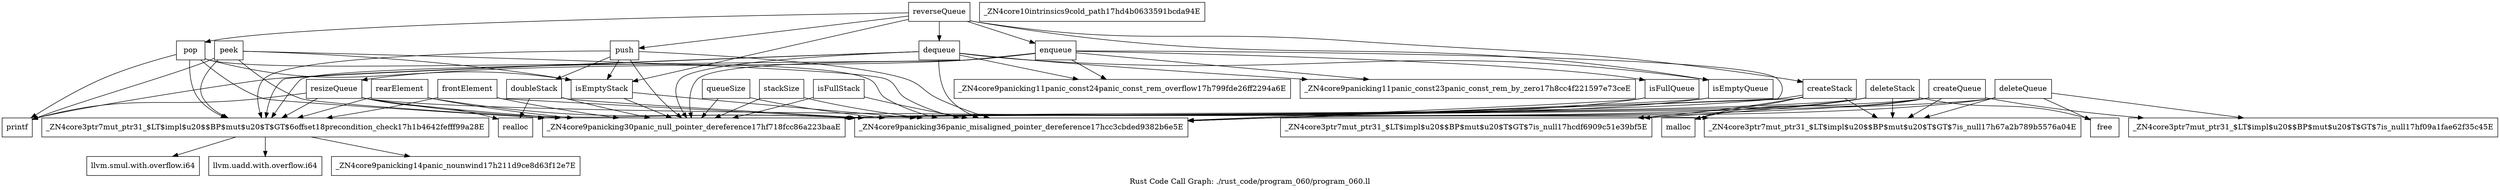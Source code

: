 digraph "Rust Code Call Graph: ./rust_code/program_060/program_060.ll" {
	label="Rust Code Call Graph: ./rust_code/program_060/program_060.ll";

	Node0x563964d75920 [shape=record,label="{_ZN4core3ptr7mut_ptr31_$LT$impl$u20$$BP$mut$u20$T$GT$6offset18precondition_check17h1b4642fefff99a28E}"];
	Node0x563964d75920 -> Node0x563964d7ca60;
	Node0x563964d75920 -> Node0x563964d7d9d0;
	Node0x563964d75920 -> Node0x563964d80480;
	Node0x563964d84e30 [shape=record,label="{_ZN4core3ptr7mut_ptr31_$LT$impl$u20$$BP$mut$u20$T$GT$7is_null17hcdf6909c51e39bf5E}"];
	Node0x563964d6ed60 [shape=record,label="{_ZN4core10intrinsics9cold_path17hd4b0633591bcda94E}"];
	Node0x563964d91000 [shape=record,label="{isEmptyStack}"];
	Node0x563964d91000 -> Node0x563964d8e2f0;
	Node0x563964d91000 -> Node0x563964d8f740;
	Node0x563964d827c0 [shape=record,label="{_ZN4core3ptr7mut_ptr31_$LT$impl$u20$$BP$mut$u20$T$GT$7is_null17h67a2b789b5576a04E}"];
	Node0x563964d865a0 [shape=record,label="{_ZN4core3ptr7mut_ptr31_$LT$impl$u20$$BP$mut$u20$T$GT$7is_null17hf09a1fae62f35c45E}"];
	Node0x563964d884a0 [shape=record,label="{createStack}"];
	Node0x563964d884a0 -> Node0x563964d8aa30;
	Node0x563964d884a0 -> Node0x563964d84e30;
	Node0x563964d884a0 -> Node0x563964d8e2f0;
	Node0x563964d884a0 -> Node0x563964d8f740;
	Node0x563964d884a0 -> Node0x563964d827c0;
	Node0x563964d9d2e0 [shape=record,label="{pop}"];
	Node0x563964d9d2e0 -> Node0x563964d91000;
	Node0x563964d9d2e0 -> Node0x563964d9ede0;
	Node0x563964d9d2e0 -> Node0x563964d8e2f0;
	Node0x563964d9d2e0 -> Node0x563964d8f740;
	Node0x563964d9d2e0 -> Node0x563964d75920;
	Node0x563964d92790 [shape=record,label="{stackSize}"];
	Node0x563964d92790 -> Node0x563964d8e2f0;
	Node0x563964d92790 -> Node0x563964d8f740;
	Node0x563964d942a0 [shape=record,label="{isFullStack}"];
	Node0x563964d942a0 -> Node0x563964d8e2f0;
	Node0x563964d942a0 -> Node0x563964d8f740;
	Node0x563964d96dc0 [shape=record,label="{doubleStack}"];
	Node0x563964d96dc0 -> Node0x563964d8e2f0;
	Node0x563964d96dc0 -> Node0x563964d8f740;
	Node0x563964d96dc0 -> Node0x563964d98ce0;
	Node0x563964d9b900 [shape=record,label="{push}"];
	Node0x563964d9b900 -> Node0x563964d91000;
	Node0x563964d9b900 -> Node0x563964d96dc0;
	Node0x563964d9b900 -> Node0x563964d8e2f0;
	Node0x563964d9b900 -> Node0x563964d8f740;
	Node0x563964d9b900 -> Node0x563964d75920;
	Node0x563964dea240 [shape=record,label="{resizeQueue}"];
	Node0x563964dea240 -> Node0x563964d8e2f0;
	Node0x563964dea240 -> Node0x563964d8f740;
	Node0x563964dea240 -> Node0x563964d75920;
	Node0x563964dea240 -> Node0x563964d9ede0;
	Node0x563964dea240 -> Node0x563964d827c0;
	Node0x563964dea240 -> Node0x563964d98ce0;
	Node0x563964da08b0 [shape=record,label="{peek}"];
	Node0x563964da08b0 -> Node0x563964d91000;
	Node0x563964da08b0 -> Node0x563964d9ede0;
	Node0x563964da08b0 -> Node0x563964d8e2f0;
	Node0x563964da08b0 -> Node0x563964d8f740;
	Node0x563964da08b0 -> Node0x563964d75920;
	Node0x563964da1a30 [shape=record,label="{deleteStack}"];
	Node0x563964da1a30 -> Node0x563964d84e30;
	Node0x563964da1a30 -> Node0x563964d8e2f0;
	Node0x563964da1a30 -> Node0x563964d827c0;
	Node0x563964da1a30 -> Node0x563964d8f740;
	Node0x563964da1a30 -> Node0x563964da4110;
	Node0x563964da5980 [shape=record,label="{createQueue}"];
	Node0x563964da5980 -> Node0x563964d8aa30;
	Node0x563964da5980 -> Node0x563964d865a0;
	Node0x563964da5980 -> Node0x563964d8e2f0;
	Node0x563964da5980 -> Node0x563964d8f740;
	Node0x563964da5980 -> Node0x563964d827c0;
	Node0x563964da7d90 [shape=record,label="{queueSize}"];
	Node0x563964da7d90 -> Node0x563964d8e2f0;
	Node0x563964da7d90 -> Node0x563964d8f740;
	Node0x563964da97a0 [shape=record,label="{frontElement}"];
	Node0x563964da97a0 -> Node0x563964d8e2f0;
	Node0x563964da97a0 -> Node0x563964d8f740;
	Node0x563964da97a0 -> Node0x563964d75920;
	Node0x563964db2580 [shape=record,label="{rearElement}"];
	Node0x563964db2580 -> Node0x563964d8e2f0;
	Node0x563964db2580 -> Node0x563964d8f740;
	Node0x563964db2580 -> Node0x563964d75920;
	Node0x563964dea140 [shape=record,label="{isEmptyQueue}"];
	Node0x563964dea140 -> Node0x563964d8e2f0;
	Node0x563964dea140 -> Node0x563964d8f740;
	Node0x563964dea1c0 [shape=record,label="{isFullQueue}"];
	Node0x563964dea1c0 -> Node0x563964d8e2f0;
	Node0x563964dea1c0 -> Node0x563964d8f740;
	Node0x563964db4370 [shape=record,label="{enqueue}"];
	Node0x563964db4370 -> Node0x563964dea1c0;
	Node0x563964db4370 -> Node0x563964dea240;
	Node0x563964db4370 -> Node0x563964d8e2f0;
	Node0x563964db4370 -> Node0x563964d8f740;
	Node0x563964db4370 -> Node0x563964d75920;
	Node0x563964db4370 -> Node0x563964db7d30;
	Node0x563964db4370 -> Node0x563964db5b10;
	Node0x563964dba170 [shape=record,label="{dequeue}"];
	Node0x563964dba170 -> Node0x563964dea140;
	Node0x563964dba170 -> Node0x563964d9ede0;
	Node0x563964dba170 -> Node0x563964d8e2f0;
	Node0x563964dba170 -> Node0x563964d8f740;
	Node0x563964dba170 -> Node0x563964db7d30;
	Node0x563964dba170 -> Node0x563964d75920;
	Node0x563964dba170 -> Node0x563964db5b10;
	Node0x563964dbba20 [shape=record,label="{deleteQueue}"];
	Node0x563964dbba20 -> Node0x563964d865a0;
	Node0x563964dbba20 -> Node0x563964d8e2f0;
	Node0x563964dbba20 -> Node0x563964d827c0;
	Node0x563964dbba20 -> Node0x563964d8f740;
	Node0x563964dbba20 -> Node0x563964da4110;
	Node0x563964dbe1e0 [shape=record,label="{reverseQueue}"];
	Node0x563964dbe1e0 -> Node0x563964d884a0;
	Node0x563964dbe1e0 -> Node0x563964dea140;
	Node0x563964dbe1e0 -> Node0x563964dba170;
	Node0x563964dbe1e0 -> Node0x563964d9b900;
	Node0x563964dbe1e0 -> Node0x563964d91000;
	Node0x563964dbe1e0 -> Node0x563964d9d2e0;
	Node0x563964dbe1e0 -> Node0x563964db4370;
	Node0x563964d7ca60 [shape=record,label="{llvm.smul.with.overflow.i64}"];
	Node0x563964d7d9d0 [shape=record,label="{llvm.uadd.with.overflow.i64}"];
	Node0x563964d80480 [shape=record,label="{_ZN4core9panicking14panic_nounwind17h211d9ce8d63f12e7E}"];
	Node0x563964d8aa30 [shape=record,label="{malloc}"];
	Node0x563964d8e2f0 [shape=record,label="{_ZN4core9panicking36panic_misaligned_pointer_dereference17hcc3cbded9382b6e5E}"];
	Node0x563964d8f740 [shape=record,label="{_ZN4core9panicking30panic_null_pointer_dereference17hf718fcc86a223baaE}"];
	Node0x563964d98ce0 [shape=record,label="{realloc}"];
	Node0x563964d9ede0 [shape=record,label="{printf}"];
	Node0x563964da4110 [shape=record,label="{free}"];
	Node0x563964db5b10 [shape=record,label="{_ZN4core9panicking11panic_const23panic_const_rem_by_zero17h8cc4f221597e73ceE}"];
	Node0x563964db7d30 [shape=record,label="{_ZN4core9panicking11panic_const24panic_const_rem_overflow17h799fde26ff2294a6E}"];
}
